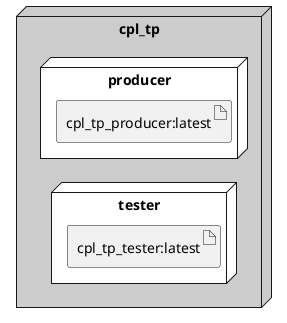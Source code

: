 @startuml

left to right direction






node "cpl_tp" #cccccc {



node "producer" as producerService #white {


    artifact "cpl_tp_producer:latest" as cpl_tp_producerlatestimage
    
}
node "tester" as testerService #white {


    artifact "cpl_tp_tester:latest" as cpl_tp_testerlatestimage
    
}

}


@enduml
